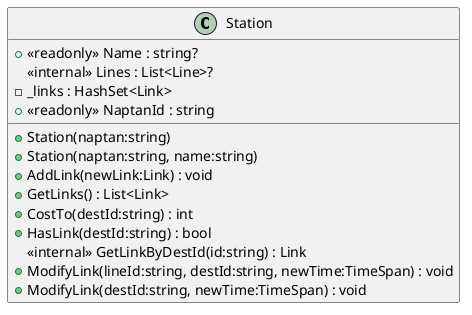 @startuml
class Station {
    + <<readonly>> Name : string?
    <<internal>> Lines : List<Line>?
    - _links : HashSet<Link>
    + <<readonly>> NaptanId : string
    + Station(naptan:string)
    + Station(naptan:string, name:string)
    + AddLink(newLink:Link) : void
    + GetLinks() : List<Link>
    + CostTo(destId:string) : int
    + HasLink(destId:string) : bool
    <<internal>> GetLinkByDestId(id:string) : Link
    + ModifyLink(lineId:string, destId:string, newTime:TimeSpan) : void
    + ModifyLink(destId:string, newTime:TimeSpan) : void
}
@enduml
